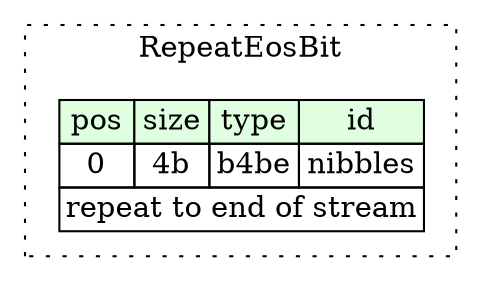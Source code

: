 digraph {
	rankdir=LR;
	node [shape=plaintext];
	subgraph cluster__repeat_eos_bit {
		label="RepeatEosBit";
		graph[style=dotted];

		repeat_eos_bit__seq [label=<<TABLE BORDER="0" CELLBORDER="1" CELLSPACING="0">
			<TR><TD BGCOLOR="#E0FFE0">pos</TD><TD BGCOLOR="#E0FFE0">size</TD><TD BGCOLOR="#E0FFE0">type</TD><TD BGCOLOR="#E0FFE0">id</TD></TR>
			<TR><TD PORT="nibbles_pos">0</TD><TD PORT="nibbles_size">4b</TD><TD>b4be</TD><TD PORT="nibbles_type">nibbles</TD></TR>
			<TR><TD COLSPAN="4" PORT="nibbles__repeat">repeat to end of stream</TD></TR>
		</TABLE>>];
	}
}
